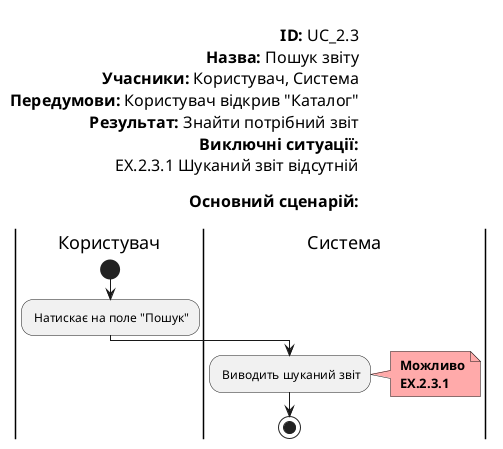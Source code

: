 @startuml
left header
        
        <font color=000 size=16><b>ID:</b> UC_2.3
        <font color=000 size=16><b>Назва:</b> Пошук звіту
        <font color=000 size=16><b>Учасники:</b> Користувач, Система
        <font color=000 size=16><b>Передумови:</b> Користувач відкрив "Каталог"
        <font color=000 size=16><b>Результат:</b> Знайти потрібний звіт
        <font color=000 size=16><b>Виключні ситуації:</b>
        <font color=000 size=16> ЕХ.2.3.1 Шуканий звіт відсутній
        
        <font color=000 size=16><b>Основний сценарій:</b>
        
    end header

    |Користувач|
        start
        : Натискає на поле "Пошук";
    |Система|
        : Виводить шуканий звіт;
        note right #ffaaaa
        <b> Можливо
        <b> EX.2.3.1
        end note
        stop;
@enduml
